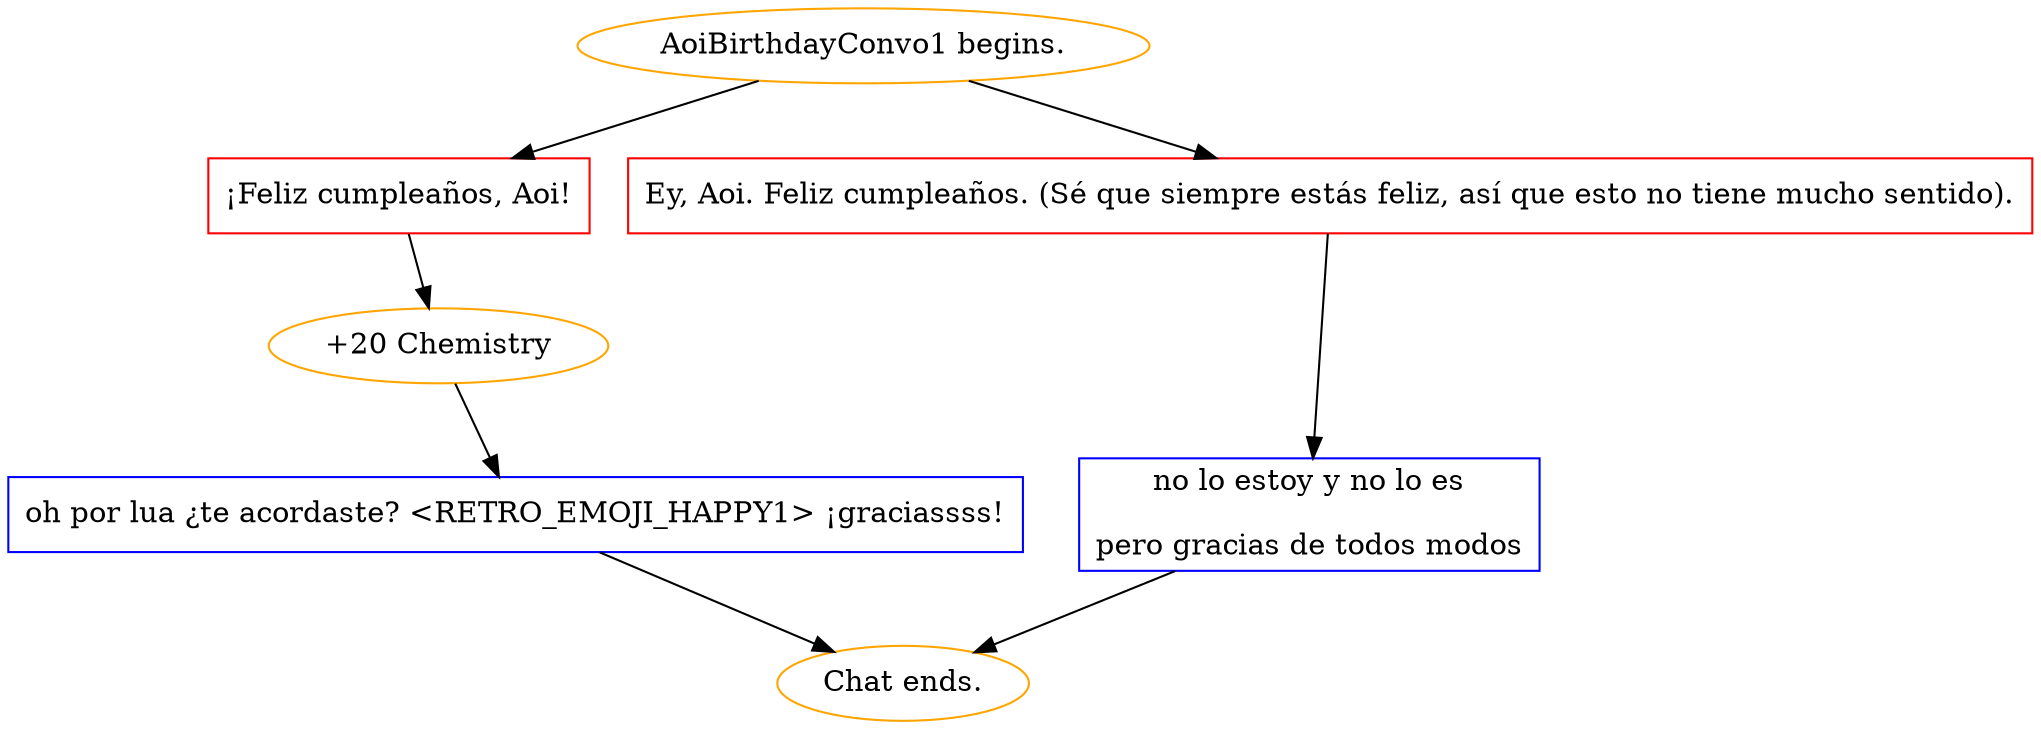 digraph {
	"AoiBirthdayConvo1 begins." [color=orange];
		"AoiBirthdayConvo1 begins." -> j462605456;
		"AoiBirthdayConvo1 begins." -> j2699516424;
	j462605456 [label="¡Feliz cumpleaños, Aoi!",shape=box,color=red];
		j462605456 -> j3665852387;
	j2699516424 [label="Ey, Aoi. Feliz cumpleaños. (Sé que siempre estás feliz, así que esto no tiene mucho sentido).",shape=box,color=red];
		j2699516424 -> j3571374387;
	j3665852387 [label="+20 Chemistry",color=orange];
		j3665852387 -> j1582451701;
	j3571374387 [label="no lo estoy y no lo es
pero gracias de todos modos",shape=box,color=blue];
		j3571374387 -> "Chat ends.";
	j1582451701 [label="oh por lua ¿te acordaste? <RETRO_EMOJI_HAPPY1> ¡graciassss!",shape=box,color=blue];
		j1582451701 -> "Chat ends.";
	"Chat ends." [color=orange];
}